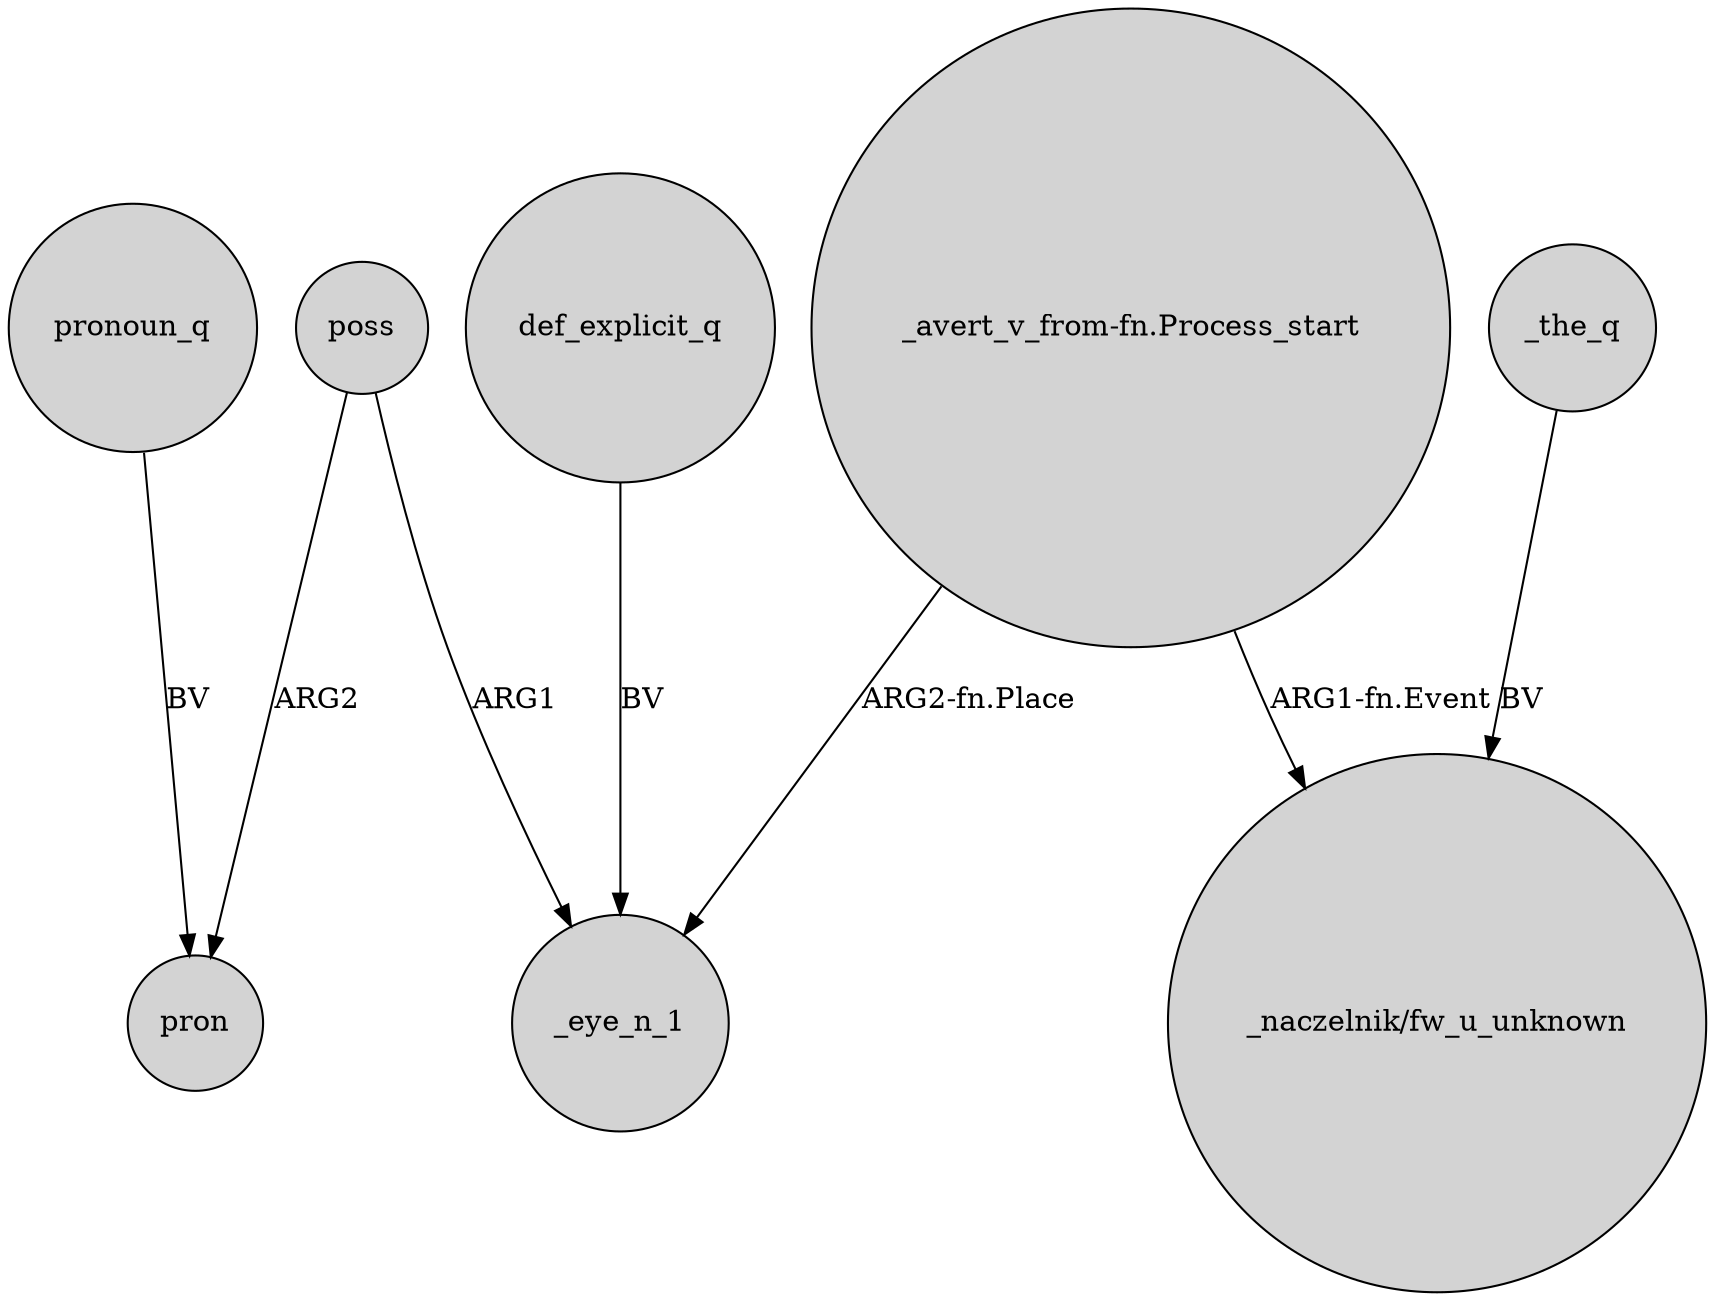 digraph {
	node [shape=circle style=filled]
	poss -> pron [label=ARG2]
	poss -> _eye_n_1 [label=ARG1]
	def_explicit_q -> _eye_n_1 [label=BV]
	"_avert_v_from-fn.Process_start" -> "_naczelnik/fw_u_unknown" [label="ARG1-fn.Event"]
	pronoun_q -> pron [label=BV]
	_the_q -> "_naczelnik/fw_u_unknown" [label=BV]
	"_avert_v_from-fn.Process_start" -> _eye_n_1 [label="ARG2-fn.Place"]
}
